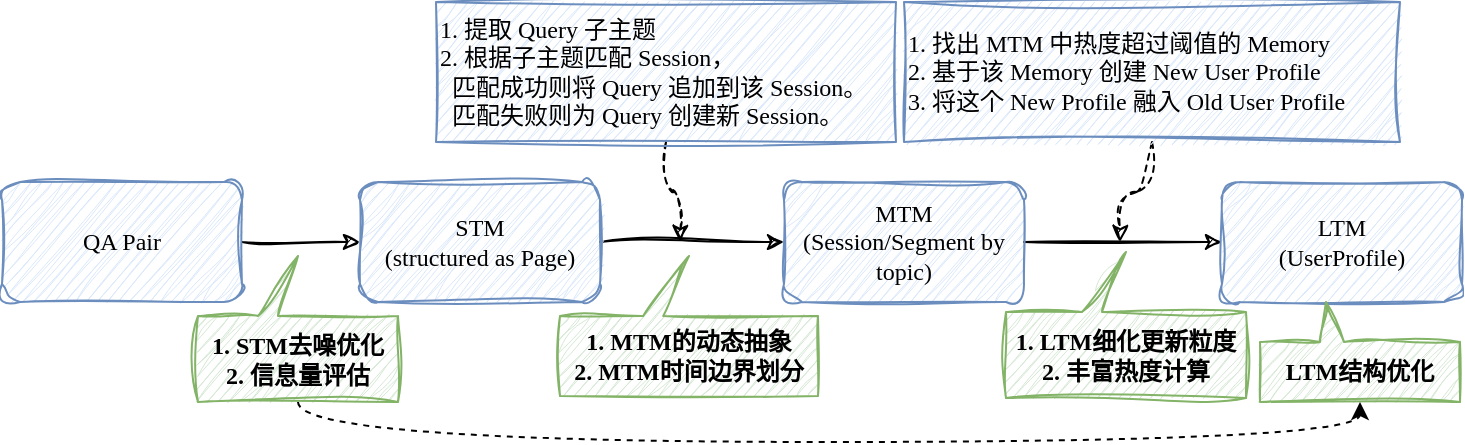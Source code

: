 <mxfile version="28.2.8">
  <diagram name="第 1 页" id="JxmrsgAtOlkpQcSgN4SC">
    <mxGraphModel dx="655" dy="421" grid="1" gridSize="10" guides="1" tooltips="1" connect="1" arrows="1" fold="1" page="1" pageScale="1" pageWidth="827" pageHeight="1169" math="0" shadow="0">
      <root>
        <mxCell id="0" />
        <mxCell id="1" parent="0" />
        <mxCell id="3SUmpe28vQmYJAaQDvu8-3" value="" style="edgeStyle=orthogonalEdgeStyle;rounded=0;orthogonalLoop=1;jettySize=auto;html=1;fontFamily=Comic Sans MS;sketch=1;curveFitting=1;jiggle=2;" parent="1" source="3SUmpe28vQmYJAaQDvu8-1" target="3SUmpe28vQmYJAaQDvu8-2" edge="1">
          <mxGeometry relative="1" as="geometry" />
        </mxCell>
        <mxCell id="3SUmpe28vQmYJAaQDvu8-1" value="STM&lt;div&gt;(structured as Page)&lt;/div&gt;" style="rounded=1;whiteSpace=wrap;html=1;fontFamily=Comic Sans MS;fillColor=#dae8fc;strokeColor=#6c8ebf;sketch=1;curveFitting=1;jiggle=2;" parent="1" vertex="1">
          <mxGeometry x="220" y="330" width="120" height="60" as="geometry" />
        </mxCell>
        <mxCell id="3SUmpe28vQmYJAaQDvu8-5" value="" style="edgeStyle=orthogonalEdgeStyle;rounded=0;orthogonalLoop=1;jettySize=auto;html=1;fontFamily=Comic Sans MS;sketch=1;curveFitting=1;jiggle=2;" parent="1" source="3SUmpe28vQmYJAaQDvu8-2" target="3SUmpe28vQmYJAaQDvu8-4" edge="1">
          <mxGeometry relative="1" as="geometry" />
        </mxCell>
        <mxCell id="3SUmpe28vQmYJAaQDvu8-2" value="MTM&lt;div&gt;(Session/Segment by topic)&lt;/div&gt;" style="whiteSpace=wrap;html=1;rounded=1;fontFamily=Comic Sans MS;fillColor=#dae8fc;strokeColor=#6c8ebf;sketch=1;curveFitting=1;jiggle=2;" parent="1" vertex="1">
          <mxGeometry x="432" y="330" width="120" height="60" as="geometry" />
        </mxCell>
        <mxCell id="3SUmpe28vQmYJAaQDvu8-4" value="LTM&lt;div&gt;(UserProfile)&lt;/div&gt;" style="whiteSpace=wrap;html=1;rounded=1;fontFamily=Comic Sans MS;fillColor=#dae8fc;strokeColor=#6c8ebf;sketch=1;curveFitting=1;jiggle=2;" parent="1" vertex="1">
          <mxGeometry x="651" y="330" width="120" height="60" as="geometry" />
        </mxCell>
        <mxCell id="3SUmpe28vQmYJAaQDvu8-46" style="edgeStyle=orthogonalEdgeStyle;rounded=0;orthogonalLoop=1;jettySize=auto;html=1;dashed=1;curved=1;fontFamily=Comic Sans MS;sketch=1;curveFitting=1;jiggle=2;" parent="1" source="3SUmpe28vQmYJAaQDvu8-12" edge="1">
          <mxGeometry relative="1" as="geometry">
            <mxPoint x="380" y="360" as="targetPoint" />
          </mxGeometry>
        </mxCell>
        <mxCell id="3SUmpe28vQmYJAaQDvu8-12" value="1.&amp;nbsp;&lt;span style=&quot;&quot;&gt;提取 Query 子主题&lt;/span&gt;&lt;div&gt;&lt;span style=&quot;&quot;&gt;2.&amp;nbsp;&lt;/span&gt;&lt;span style=&quot;background-color: transparent; color: light-dark(rgb(0, 0, 0), rgb(255, 255, 255));&quot;&gt;根据子主题匹配 Session，&lt;/span&gt;&lt;/div&gt;&lt;div&gt;&lt;span style=&quot;background-color: transparent; color: light-dark(rgb(0, 0, 0), rgb(255, 255, 255));&quot;&gt;&amp;nbsp; 匹配成功则将 Query 追加到该 Session。&lt;/span&gt;&lt;/div&gt;&lt;div&gt;&lt;span style=&quot;background-color: transparent; color: light-dark(rgb(0, 0, 0), rgb(255, 255, 255));&quot;&gt;&amp;nbsp; 匹配失败则为 Query 创建新 Session。&lt;/span&gt;&lt;/div&gt;" style="rounded=0;whiteSpace=wrap;html=1;align=left;fontFamily=Comic Sans MS;fillColor=#dae8fc;strokeColor=#6c8ebf;sketch=1;curveFitting=1;jiggle=2;" parent="1" vertex="1">
          <mxGeometry x="258" y="240" width="230" height="70" as="geometry" />
        </mxCell>
        <mxCell id="3SUmpe28vQmYJAaQDvu8-38" value="" style="edgeStyle=orthogonalEdgeStyle;rounded=0;orthogonalLoop=1;jettySize=auto;html=1;fontFamily=Comic Sans MS;sketch=1;curveFitting=1;jiggle=2;" parent="1" source="3SUmpe28vQmYJAaQDvu8-36" target="3SUmpe28vQmYJAaQDvu8-1" edge="1">
          <mxGeometry relative="1" as="geometry" />
        </mxCell>
        <mxCell id="3SUmpe28vQmYJAaQDvu8-36" value="QA Pair" style="rounded=1;whiteSpace=wrap;html=1;fontFamily=Comic Sans MS;fillColor=#dae8fc;strokeColor=#6c8ebf;sketch=1;curveFitting=1;jiggle=2;" parent="1" vertex="1">
          <mxGeometry x="41" y="330" width="120" height="60" as="geometry" />
        </mxCell>
        <mxCell id="3SUmpe28vQmYJAaQDvu8-40" value="1. STM去噪优化&lt;div&gt;2. 信息量评估&lt;/div&gt;" style="shape=callout;whiteSpace=wrap;html=1;perimeter=calloutPerimeter;flipH=1;flipV=1;position2=0.5;base=10;size=30;position=0.6;fontStyle=1;fontFamily=Comic Sans MS;fillColor=#d5e8d4;strokeColor=#82b366;sketch=1;curveFitting=1;jiggle=2;" parent="1" vertex="1">
          <mxGeometry x="139" y="367" width="100" height="73" as="geometry" />
        </mxCell>
        <mxCell id="3SUmpe28vQmYJAaQDvu8-41" value="&lt;div data-docx-has-block-data=&quot;false&quot; data-lark-html-role=&quot;root&quot; data-page-id=&quot;UxaOdFDGDo1WnnxAF18cjjznnxe&quot;&gt;&lt;div class=&quot;old-record-id-DgZwdlZkKonJOuxhVUdcf2nPnTf&quot;&gt;&lt;strong&gt;1. MTM的动态抽象&lt;/strong&gt;&lt;/div&gt;&lt;div class=&quot;old-record-id-DgZwdlZkKonJOuxhVUdcf2nPnTf&quot;&gt;&lt;strong&gt;2. MTM时间边界划分&lt;/strong&gt;&lt;/div&gt;&lt;/div&gt;&lt;span class=&quot;lark-record-clipboard&quot; data-lark-record-format=&quot;docx/text&quot; data-lark-record-data=&quot;{&amp;quot;rootId&amp;quot;:&amp;quot;UxaOdFDGDo1WnnxAF18cjjznnxe&amp;quot;,&amp;quot;text&amp;quot;:{&amp;quot;initialAttributedTexts&amp;quot;:{&amp;quot;text&amp;quot;:{&amp;quot;0&amp;quot;:&amp;quot;MTM的动态抽象&amp;quot;},&amp;quot;attribs&amp;quot;:{&amp;quot;0&amp;quot;:&amp;quot;*1*0+8&amp;quot;}},&amp;quot;apool&amp;quot;:{&amp;quot;numToAttrib&amp;quot;:{&amp;quot;0&amp;quot;:[&amp;quot;bold&amp;quot;,&amp;quot;true&amp;quot;],&amp;quot;1&amp;quot;:[&amp;quot;author&amp;quot;,&amp;quot;7543449489537794050&amp;quot;]},&amp;quot;nextNum&amp;quot;:2}},&amp;quot;type&amp;quot;:&amp;quot;text&amp;quot;,&amp;quot;referenceRecordMap&amp;quot;:{},&amp;quot;extra&amp;quot;:{&amp;quot;channel&amp;quot;:&amp;quot;saas&amp;quot;,&amp;quot;isEqualBlockSelection&amp;quot;:false,&amp;quot;pasteRandomId&amp;quot;:&amp;quot;55e6cb3b-ba7a-46e4-9412-7d4e23a044cb&amp;quot;,&amp;quot;mention_page_title&amp;quot;:{},&amp;quot;external_mention_url&amp;quot;:{}},&amp;quot;isKeepQuoteContainer&amp;quot;:false,&amp;quot;isFromCode&amp;quot;:false,&amp;quot;selection&amp;quot;:[{&amp;quot;id&amp;quot;:137,&amp;quot;type&amp;quot;:&amp;quot;text&amp;quot;,&amp;quot;selection&amp;quot;:{&amp;quot;start&amp;quot;:0,&amp;quot;end&amp;quot;:8},&amp;quot;recordId&amp;quot;:&amp;quot;DgZwdlZkKonJOuxhVUdcf2nPnTf&amp;quot;}],&amp;quot;payloadMap&amp;quot;:{},&amp;quot;isCut&amp;quot;:false}&quot;&gt;&lt;/span&gt;" style="shape=callout;whiteSpace=wrap;html=1;perimeter=calloutPerimeter;flipH=1;flipV=1;position2=0.5;base=10;size=30;position=0.6;fontFamily=Comic Sans MS;fillColor=#d5e8d4;strokeColor=#82b366;sketch=1;curveFitting=1;jiggle=2;" parent="1" vertex="1">
          <mxGeometry x="320" y="367" width="129" height="70" as="geometry" />
        </mxCell>
        <mxCell id="3SUmpe28vQmYJAaQDvu8-43" value="&lt;div data-docx-has-block-data=&quot;false&quot; data-lark-html-role=&quot;root&quot; data-page-id=&quot;UxaOdFDGDo1WnnxAF18cjjznnxe&quot;&gt;&lt;div class=&quot;old-record-id-DgZwdlZkKonJOuxhVUdcf2nPnTf&quot;&gt;&lt;b&gt;1. LTM细化更新粒度&lt;/b&gt;&lt;/div&gt;&lt;div class=&quot;old-record-id-DgZwdlZkKonJOuxhVUdcf2nPnTf&quot;&gt;&lt;b&gt;2. 丰富热度计算&lt;/b&gt;&lt;/div&gt;&lt;/div&gt;&lt;span class=&quot;lark-record-clipboard&quot; data-lark-record-format=&quot;docx/text&quot; data-lark-record-data=&quot;{&amp;quot;rootId&amp;quot;:&amp;quot;UxaOdFDGDo1WnnxAF18cjjznnxe&amp;quot;,&amp;quot;text&amp;quot;:{&amp;quot;initialAttributedTexts&amp;quot;:{&amp;quot;text&amp;quot;:{&amp;quot;0&amp;quot;:&amp;quot;MTM的动态抽象&amp;quot;},&amp;quot;attribs&amp;quot;:{&amp;quot;0&amp;quot;:&amp;quot;*1*0+8&amp;quot;}},&amp;quot;apool&amp;quot;:{&amp;quot;numToAttrib&amp;quot;:{&amp;quot;0&amp;quot;:[&amp;quot;bold&amp;quot;,&amp;quot;true&amp;quot;],&amp;quot;1&amp;quot;:[&amp;quot;author&amp;quot;,&amp;quot;7543449489537794050&amp;quot;]},&amp;quot;nextNum&amp;quot;:2}},&amp;quot;type&amp;quot;:&amp;quot;text&amp;quot;,&amp;quot;referenceRecordMap&amp;quot;:{},&amp;quot;extra&amp;quot;:{&amp;quot;channel&amp;quot;:&amp;quot;saas&amp;quot;,&amp;quot;isEqualBlockSelection&amp;quot;:false,&amp;quot;pasteRandomId&amp;quot;:&amp;quot;55e6cb3b-ba7a-46e4-9412-7d4e23a044cb&amp;quot;,&amp;quot;mention_page_title&amp;quot;:{},&amp;quot;external_mention_url&amp;quot;:{}},&amp;quot;isKeepQuoteContainer&amp;quot;:false,&amp;quot;isFromCode&amp;quot;:false,&amp;quot;selection&amp;quot;:[{&amp;quot;id&amp;quot;:137,&amp;quot;type&amp;quot;:&amp;quot;text&amp;quot;,&amp;quot;selection&amp;quot;:{&amp;quot;start&amp;quot;:0,&amp;quot;end&amp;quot;:8},&amp;quot;recordId&amp;quot;:&amp;quot;DgZwdlZkKonJOuxhVUdcf2nPnTf&amp;quot;}],&amp;quot;payloadMap&amp;quot;:{},&amp;quot;isCut&amp;quot;:false}&quot;&gt;&lt;/span&gt;" style="shape=callout;whiteSpace=wrap;html=1;perimeter=calloutPerimeter;flipH=1;flipV=1;position2=0.5;base=10;size=30;position=0.6;fontFamily=Comic Sans MS;fillColor=#d5e8d4;strokeColor=#82b366;sketch=1;curveFitting=1;jiggle=2;" parent="1" vertex="1">
          <mxGeometry x="543" y="365" width="120" height="73" as="geometry" />
        </mxCell>
        <mxCell id="3SUmpe28vQmYJAaQDvu8-44" value="&lt;div data-page-id=&quot;UxaOdFDGDo1WnnxAF18cjjznnxe&quot; data-lark-html-role=&quot;root&quot; data-docx-has-block-data=&quot;false&quot;&gt;&lt;div class=&quot;old-record-id-DgZwdlZkKonJOuxhVUdcf2nPnTf&quot;&gt;&lt;div data-page-id=&quot;UxaOdFDGDo1WnnxAF18cjjznnxe&quot; data-lark-html-role=&quot;root&quot; data-docx-has-block-data=&quot;false&quot;&gt;&lt;div class=&quot;old-record-id-CFHTdMkW9oqmNQxcY86cLVa0nhd&quot;&gt;&lt;strong&gt;LTM结构优化&lt;/strong&gt;&lt;/div&gt;&lt;/div&gt;&lt;span data-lark-record-data=&quot;{&amp;quot;rootId&amp;quot;:&amp;quot;UxaOdFDGDo1WnnxAF18cjjznnxe&amp;quot;,&amp;quot;text&amp;quot;:{&amp;quot;initialAttributedTexts&amp;quot;:{&amp;quot;text&amp;quot;:{&amp;quot;0&amp;quot;:&amp;quot;LTM结构优化&amp;quot;},&amp;quot;attribs&amp;quot;:{&amp;quot;0&amp;quot;:&amp;quot;*1*0+7&amp;quot;}},&amp;quot;apool&amp;quot;:{&amp;quot;numToAttrib&amp;quot;:{&amp;quot;0&amp;quot;:[&amp;quot;bold&amp;quot;,&amp;quot;true&amp;quot;],&amp;quot;1&amp;quot;:[&amp;quot;author&amp;quot;,&amp;quot;7543449489537794050&amp;quot;]},&amp;quot;nextNum&amp;quot;:2}},&amp;quot;type&amp;quot;:&amp;quot;text&amp;quot;,&amp;quot;referenceRecordMap&amp;quot;:{},&amp;quot;extra&amp;quot;:{&amp;quot;channel&amp;quot;:&amp;quot;saas&amp;quot;,&amp;quot;isEqualBlockSelection&amp;quot;:false,&amp;quot;pasteRandomId&amp;quot;:&amp;quot;8f414a45-b7fd-4c1f-af70-e5bcc631b4d7&amp;quot;,&amp;quot;mention_page_title&amp;quot;:{},&amp;quot;external_mention_url&amp;quot;:{}},&amp;quot;isKeepQuoteContainer&amp;quot;:false,&amp;quot;isFromCode&amp;quot;:false,&amp;quot;selection&amp;quot;:[{&amp;quot;id&amp;quot;:133,&amp;quot;type&amp;quot;:&amp;quot;text&amp;quot;,&amp;quot;selection&amp;quot;:{&amp;quot;start&amp;quot;:0,&amp;quot;end&amp;quot;:7},&amp;quot;recordId&amp;quot;:&amp;quot;CFHTdMkW9oqmNQxcY86cLVa0nhd&amp;quot;}],&amp;quot;payloadMap&amp;quot;:{},&amp;quot;isCut&amp;quot;:false}&quot; data-lark-record-format=&quot;docx/text&quot; class=&quot;lark-record-clipboard&quot;&gt;&lt;/span&gt;&lt;/div&gt;&lt;/div&gt;&lt;span data-lark-record-data=&quot;{&amp;quot;rootId&amp;quot;:&amp;quot;UxaOdFDGDo1WnnxAF18cjjznnxe&amp;quot;,&amp;quot;text&amp;quot;:{&amp;quot;initialAttributedTexts&amp;quot;:{&amp;quot;text&amp;quot;:{&amp;quot;0&amp;quot;:&amp;quot;MTM的动态抽象&amp;quot;},&amp;quot;attribs&amp;quot;:{&amp;quot;0&amp;quot;:&amp;quot;*1*0+8&amp;quot;}},&amp;quot;apool&amp;quot;:{&amp;quot;numToAttrib&amp;quot;:{&amp;quot;0&amp;quot;:[&amp;quot;bold&amp;quot;,&amp;quot;true&amp;quot;],&amp;quot;1&amp;quot;:[&amp;quot;author&amp;quot;,&amp;quot;7543449489537794050&amp;quot;]},&amp;quot;nextNum&amp;quot;:2}},&amp;quot;type&amp;quot;:&amp;quot;text&amp;quot;,&amp;quot;referenceRecordMap&amp;quot;:{},&amp;quot;extra&amp;quot;:{&amp;quot;channel&amp;quot;:&amp;quot;saas&amp;quot;,&amp;quot;isEqualBlockSelection&amp;quot;:false,&amp;quot;pasteRandomId&amp;quot;:&amp;quot;55e6cb3b-ba7a-46e4-9412-7d4e23a044cb&amp;quot;,&amp;quot;mention_page_title&amp;quot;:{},&amp;quot;external_mention_url&amp;quot;:{}},&amp;quot;isKeepQuoteContainer&amp;quot;:false,&amp;quot;isFromCode&amp;quot;:false,&amp;quot;selection&amp;quot;:[{&amp;quot;id&amp;quot;:137,&amp;quot;type&amp;quot;:&amp;quot;text&amp;quot;,&amp;quot;selection&amp;quot;:{&amp;quot;start&amp;quot;:0,&amp;quot;end&amp;quot;:8},&amp;quot;recordId&amp;quot;:&amp;quot;DgZwdlZkKonJOuxhVUdcf2nPnTf&amp;quot;}],&amp;quot;payloadMap&amp;quot;:{},&amp;quot;isCut&amp;quot;:false}&quot; data-lark-record-format=&quot;docx/text&quot; class=&quot;lark-record-clipboard&quot;&gt;&lt;/span&gt;" style="shape=callout;whiteSpace=wrap;html=1;perimeter=calloutPerimeter;flipH=1;flipV=1;position2=0.67;base=12;size=20;position=0.58;fontFamily=Comic Sans MS;fillColor=#d5e8d4;strokeColor=#82b366;sketch=1;curveFitting=1;jiggle=2;" parent="1" vertex="1">
          <mxGeometry x="670" y="390" width="100" height="50" as="geometry" />
        </mxCell>
        <mxCell id="3SUmpe28vQmYJAaQDvu8-47" style="edgeStyle=orthogonalEdgeStyle;rounded=0;orthogonalLoop=1;jettySize=auto;html=1;dashed=1;curved=1;fontFamily=Comic Sans MS;sketch=1;curveFitting=1;jiggle=2;" parent="1" source="3SUmpe28vQmYJAaQDvu8-45" edge="1">
          <mxGeometry relative="1" as="geometry">
            <mxPoint x="600" y="360" as="targetPoint" />
          </mxGeometry>
        </mxCell>
        <mxCell id="3SUmpe28vQmYJAaQDvu8-45" value="1. 找出 MTM 中热度超过阈值的 Memory&lt;div&gt;&lt;span style=&quot;&quot;&gt;2.&amp;nbsp;&lt;/span&gt;&lt;span style=&quot;background-color: transparent; color: light-dark(rgb(0, 0, 0), rgb(255, 255, 255));&quot;&gt;基于该 Memory 创建 New User Profile&lt;/span&gt;&lt;/div&gt;&lt;div&gt;&lt;span style=&quot;background-color: transparent; color: light-dark(rgb(0, 0, 0), rgb(255, 255, 255));&quot;&gt;3.&amp;nbsp;&lt;/span&gt;&lt;span style=&quot;background-color: transparent; color: light-dark(rgb(0, 0, 0), rgb(255, 255, 255));&quot;&gt;将这个 New Profile 融入 Old User Profile&lt;/span&gt;&lt;/div&gt;" style="rounded=0;whiteSpace=wrap;html=1;align=left;fontFamily=Comic Sans MS;fillColor=#dae8fc;strokeColor=#6c8ebf;sketch=1;curveFitting=1;jiggle=2;" parent="1" vertex="1">
          <mxGeometry x="492" y="240" width="248" height="70" as="geometry" />
        </mxCell>
        <mxCell id="Ehs02zWBeiv2u96ycuQ0-2" style="edgeStyle=orthogonalEdgeStyle;rounded=0;orthogonalLoop=1;jettySize=auto;html=1;entryX=0.5;entryY=0;entryDx=0;entryDy=0;entryPerimeter=0;curved=1;exitX=0.5;exitY=0;exitDx=0;exitDy=0;exitPerimeter=0;dashed=1;" edge="1" parent="1" source="3SUmpe28vQmYJAaQDvu8-40" target="3SUmpe28vQmYJAaQDvu8-44">
          <mxGeometry relative="1" as="geometry" />
        </mxCell>
      </root>
    </mxGraphModel>
  </diagram>
</mxfile>
